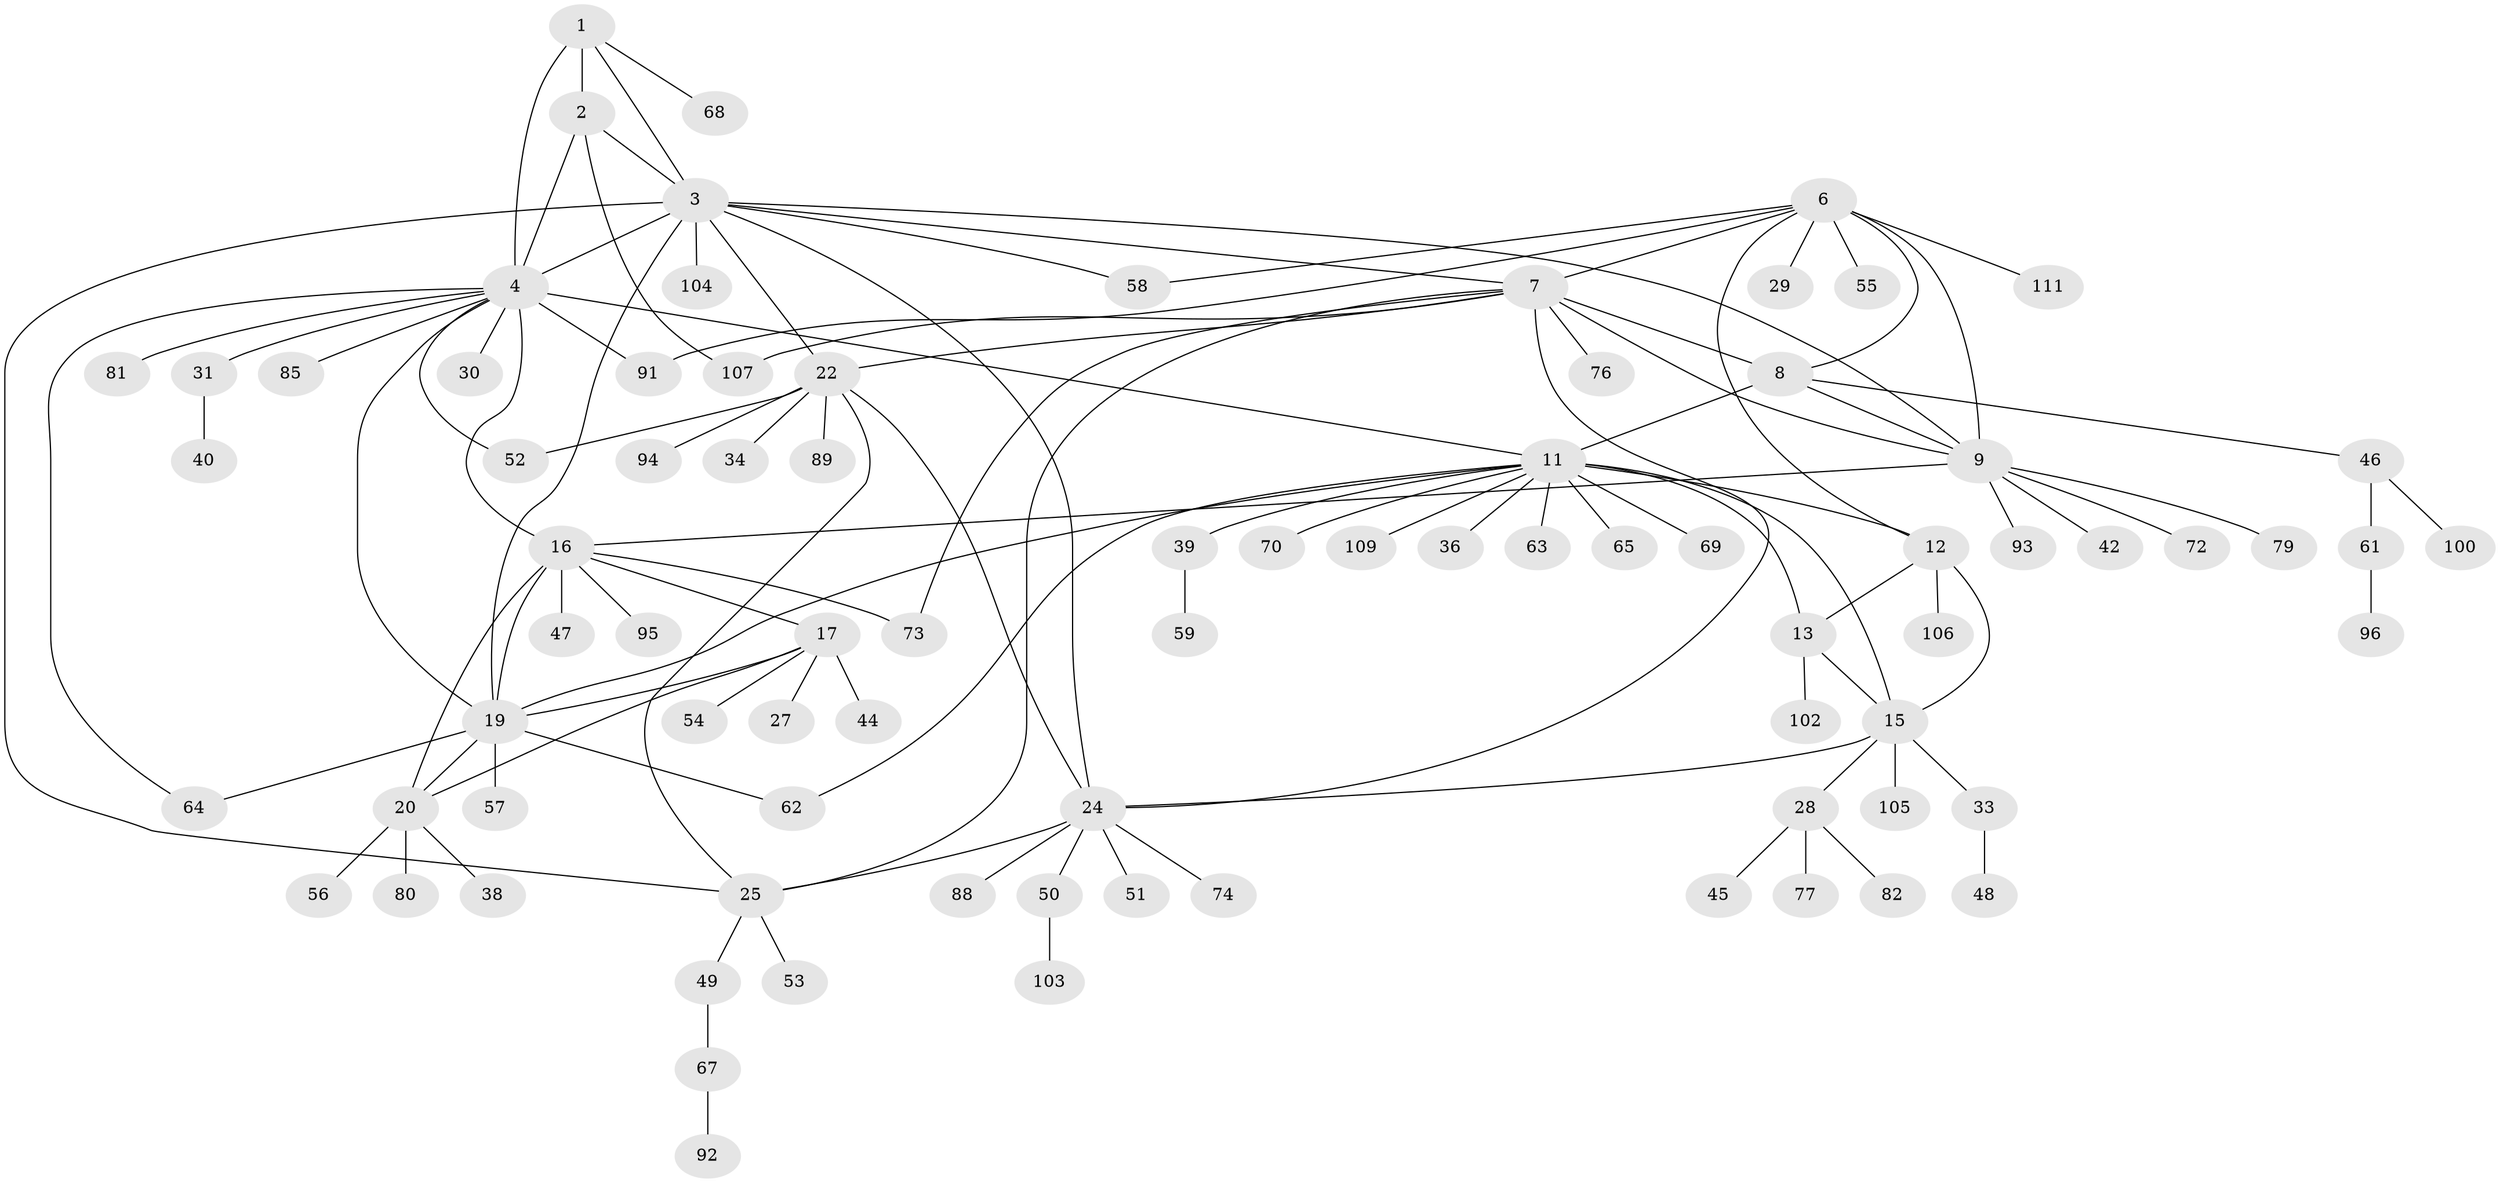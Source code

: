 // Generated by graph-tools (version 1.1) at 2025/24/03/03/25 07:24:14]
// undirected, 83 vertices, 115 edges
graph export_dot {
graph [start="1"]
  node [color=gray90,style=filled];
  1 [super="+37"];
  2 [super="+26"];
  3 [super="+23"];
  4 [super="+5"];
  6 [super="+10"];
  7 [super="+21"];
  8 [super="+66"];
  9 [super="+84"];
  11 [super="+43"];
  12 [super="+14"];
  13 [super="+98"];
  15 [super="+110"];
  16 [super="+18"];
  17 [super="+32"];
  19 [super="+86"];
  20 [super="+97"];
  22 [super="+71"];
  24 [super="+83"];
  25 [super="+90"];
  27;
  28 [super="+78"];
  29;
  30;
  31 [super="+41"];
  33;
  34 [super="+35"];
  36;
  38;
  39;
  40;
  42;
  44;
  45;
  46;
  47 [super="+60"];
  48;
  49;
  50 [super="+101"];
  51;
  52;
  53;
  54;
  55;
  56;
  57 [super="+108"];
  58;
  59;
  61;
  62;
  63;
  64 [super="+99"];
  65;
  67 [super="+87"];
  68;
  69;
  70;
  72 [super="+75"];
  73;
  74;
  76;
  77;
  79;
  80;
  81;
  82;
  85;
  88;
  89;
  91;
  92;
  93;
  94;
  95;
  96;
  100;
  102;
  103;
  104;
  105;
  106;
  107;
  109;
  111;
  1 -- 2;
  1 -- 3;
  1 -- 4 [weight=2];
  1 -- 68;
  2 -- 3;
  2 -- 4 [weight=2];
  2 -- 107;
  3 -- 4 [weight=2];
  3 -- 9;
  3 -- 58;
  3 -- 19;
  3 -- 22;
  3 -- 24;
  3 -- 25;
  3 -- 104;
  3 -- 7;
  4 -- 16;
  4 -- 31;
  4 -- 64;
  4 -- 85;
  4 -- 91;
  4 -- 11;
  4 -- 81;
  4 -- 52;
  4 -- 30;
  4 -- 19;
  6 -- 7 [weight=2];
  6 -- 8 [weight=2];
  6 -- 9 [weight=2];
  6 -- 12;
  6 -- 91;
  6 -- 111;
  6 -- 55;
  6 -- 58;
  6 -- 29;
  7 -- 8;
  7 -- 9;
  7 -- 73;
  7 -- 107;
  7 -- 76;
  7 -- 22;
  7 -- 24;
  7 -- 25;
  8 -- 9;
  8 -- 46;
  8 -- 11;
  9 -- 16;
  9 -- 42;
  9 -- 72;
  9 -- 79;
  9 -- 93;
  11 -- 12 [weight=2];
  11 -- 13;
  11 -- 15;
  11 -- 19;
  11 -- 36;
  11 -- 39;
  11 -- 62;
  11 -- 63;
  11 -- 65 [weight=2];
  11 -- 69;
  11 -- 109;
  11 -- 70;
  12 -- 13 [weight=2];
  12 -- 15 [weight=2];
  12 -- 106;
  13 -- 15;
  13 -- 102;
  15 -- 24;
  15 -- 28;
  15 -- 33;
  15 -- 105;
  16 -- 17 [weight=2];
  16 -- 19 [weight=2];
  16 -- 20 [weight=2];
  16 -- 95;
  16 -- 73;
  16 -- 47;
  17 -- 19;
  17 -- 20;
  17 -- 27;
  17 -- 44;
  17 -- 54;
  19 -- 20;
  19 -- 57;
  19 -- 62;
  19 -- 64;
  20 -- 38;
  20 -- 56;
  20 -- 80;
  22 -- 24;
  22 -- 25;
  22 -- 34;
  22 -- 52;
  22 -- 89;
  22 -- 94;
  24 -- 25;
  24 -- 50;
  24 -- 51;
  24 -- 74;
  24 -- 88;
  25 -- 49;
  25 -- 53;
  28 -- 45;
  28 -- 77;
  28 -- 82;
  31 -- 40;
  33 -- 48;
  39 -- 59;
  46 -- 61;
  46 -- 100;
  49 -- 67;
  50 -- 103;
  61 -- 96;
  67 -- 92;
}
